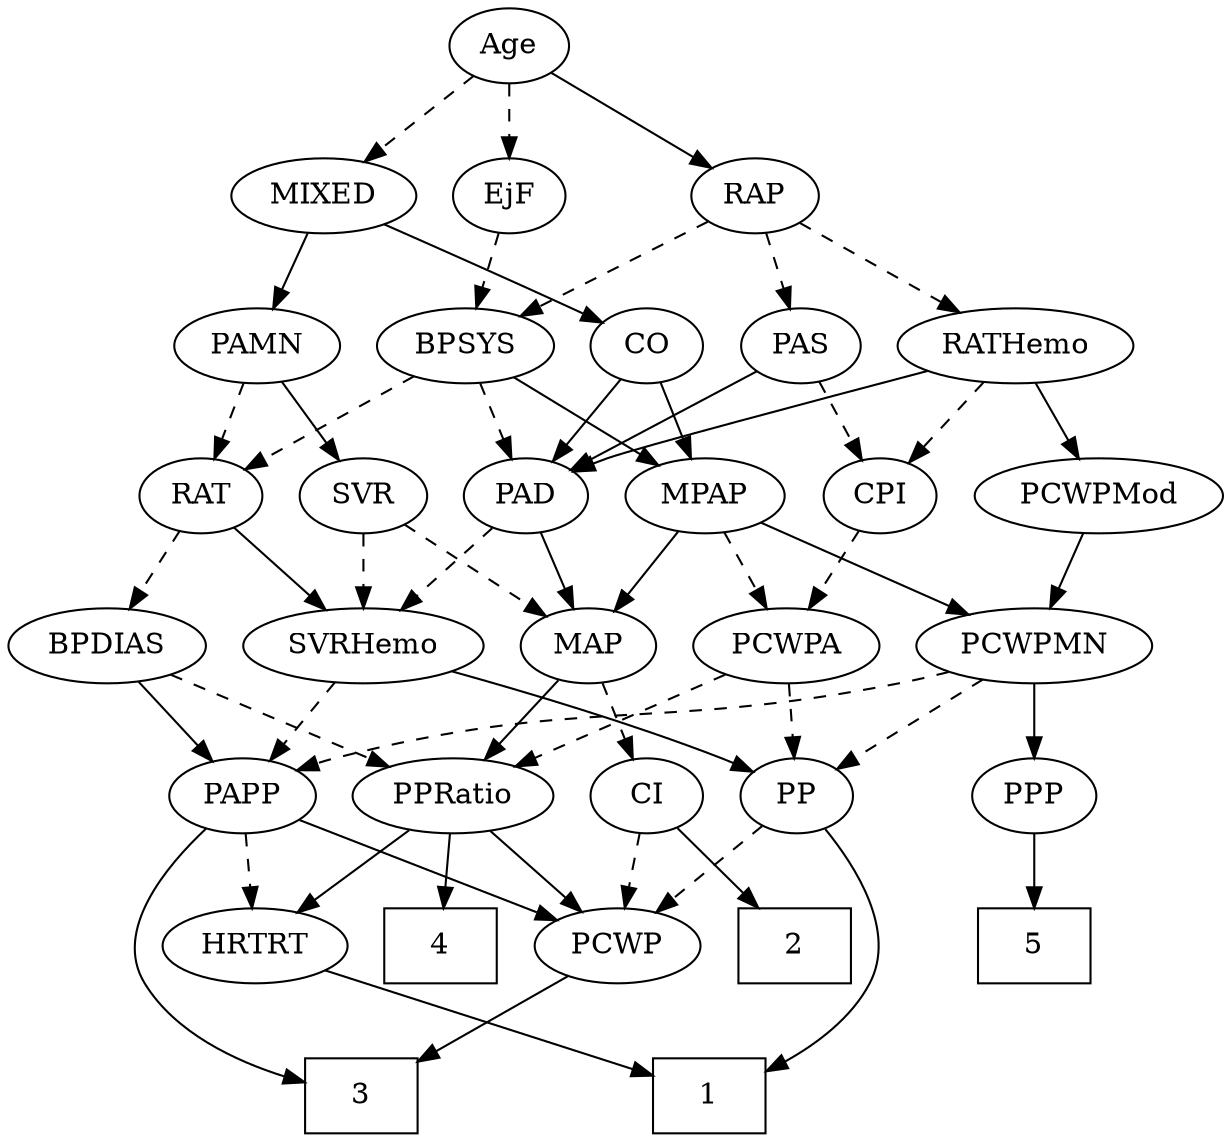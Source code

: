 strict digraph {
	graph [bb="0,0,538.24,540"];
	node [label="\N"];
	1	[height=0.5,
		pos="306.25,18",
		shape=box,
		width=0.75];
	2	[height=0.5,
		pos="341.25,90",
		shape=box,
		width=0.75];
	3	[height=0.5,
		pos="144.25,18",
		shape=box,
		width=0.75];
	4	[height=0.5,
		pos="181.25,90",
		shape=box,
		width=0.75];
	5	[height=0.5,
		pos="451.25,90",
		shape=box,
		width=0.75];
	Age	[height=0.5,
		pos="218.25,522",
		width=0.75];
	EjF	[height=0.5,
		pos="218.25,450",
		width=0.75];
	Age -> EjF	[pos="e,218.25,468.1 218.25,503.7 218.25,495.98 218.25,486.71 218.25,478.11",
		style=dashed];
	RAP	[height=0.5,
		pos="332.25,450",
		width=0.77632];
	Age -> RAP	[pos="e,312.43,463.17 237.58,509.13 255.74,497.98 283.11,481.17 303.76,468.49",
		style=solid];
	MIXED	[height=0.5,
		pos="133.25,450",
		width=1.1193];
	Age -> MIXED	[pos="e,151.65,466.16 201.86,507.5 189.84,497.61 173.27,483.96 159.43,472.56",
		style=dashed];
	BPSYS	[height=0.5,
		pos="198.25,378",
		width=1.0471];
	EjF -> BPSYS	[pos="e,203.18,396.28 213.4,432.05 211.18,424.26 208.48,414.82 205.98,406.08",
		style=dashed];
	RAP -> BPSYS	[pos="e,222.67,391.76 311.31,438.06 290.03,426.95 256.74,409.56 231.78,396.52",
		style=dashed];
	PAS	[height=0.5,
		pos="353.25,378",
		width=0.75];
	RAP -> PAS	[pos="e,348.21,395.79 337.33,432.05 339.73,424.06 342.65,414.33 345.33,405.4",
		style=dashed];
	RATHemo	[height=0.5,
		pos="447.25,378",
		width=1.3721];
	RAP -> RATHemo	[pos="e,422.95,393.79 352.02,436.97 369.13,426.55 394.24,411.27 414.38,399.01",
		style=dashed];
	CO	[height=0.5,
		pos="281.25,378",
		width=0.75];
	MIXED -> CO	[pos="e,259.92,389.09 160.05,436.32 185.57,424.25 223.94,406.1 250.65,393.47",
		style=solid];
	PAMN	[height=0.5,
		pos="106.25,378",
		width=1.011];
	MIXED -> PAMN	[pos="e,112.72,395.79 126.71,432.05 123.63,424.06 119.87,414.33 116.43,405.4",
		style=solid];
	MPAP	[height=0.5,
		pos="309.25,306",
		width=0.97491];
	PCWPA	[height=0.5,
		pos="341.25,234",
		width=1.1555];
	MPAP -> PCWPA	[pos="e,333.49,251.96 316.83,288.41 320.56,280.25 325.15,270.22 329.33,261.07",
		style=dashed];
	PCWPMN	[height=0.5,
		pos="451.25,234",
		width=1.3902];
	MPAP -> PCWPMN	[pos="e,422.76,249.04 333.66,292.97 355.69,282.1 388.44,265.96 413.79,253.46",
		style=solid];
	MAP	[height=0.5,
		pos="251.25,234",
		width=0.84854];
	MPAP -> MAP	[pos="e,264.36,250.82 296.09,289.12 288.67,280.17 279.26,268.81 270.98,258.81",
		style=solid];
	BPSYS -> MPAP	[pos="e,287.74,320.56 220.18,363.17 237.01,352.56 260.44,337.78 279.04,326.05",
		style=solid];
	PAD	[height=0.5,
		pos="227.25,306",
		width=0.79437];
	BPSYS -> PAD	[pos="e,220.29,323.79 205.27,360.05 208.61,351.97 212.7,342.12 216.43,333.11",
		style=dashed];
	RAT	[height=0.5,
		pos="79.246,306",
		width=0.75827];
	BPSYS -> RAT	[pos="e,98.963,318.6 175.3,363.5 156,352.15 128.33,335.87 107.64,323.7",
		style=dashed];
	SVRHemo	[height=0.5,
		pos="152.25,234",
		width=1.3902];
	PAD -> SVRHemo	[pos="e,169.34,250.95 211.71,290.5 201.67,281.13 188.38,268.73 176.92,258.03",
		style=dashed];
	PAD -> MAP	[pos="e,245.49,251.79 233.06,288.05 235.8,280.06 239.13,270.33 242.19,261.4",
		style=solid];
	CO -> MPAP	[pos="e,302.46,323.96 287.88,360.41 291.11,352.34 295.07,342.43 298.7,333.35",
		style=solid];
	CO -> PAD	[pos="e,239.2,322.49 269.26,361.46 262.27,352.4 253.31,340.79 245.46,330.61",
		style=solid];
	PAS -> PAD	[pos="e,248.28,318.69 333,365.75 312.49,354.36 280.53,336.6 257.11,323.59",
		style=solid];
	CPI	[height=0.5,
		pos="389.25,306",
		width=0.75];
	PAS -> CPI	[pos="e,380.94,323.15 361.6,360.76 365.96,352.28 371.39,341.71 376.29,332.2",
		style=dashed];
	PAMN -> RAT	[pos="e,85.722,323.79 99.71,360.05 96.626,352.06 92.874,342.33 89.429,333.4",
		style=dashed];
	SVR	[height=0.5,
		pos="152.25,306",
		width=0.77632];
	PAMN -> SVR	[pos="e,141.64,323.15 116.92,360.76 122.6,352.11 129.72,341.27 136.08,331.6",
		style=solid];
	RATHemo -> PAD	[pos="e,249.54,317.59 410.12,366.1 403.18,364.07 396,361.97 389.25,360 334.16,343.93 319.12,343.76 265.25,324 263.15,323.23 261.01,322.4 \
258.86,321.53",
		style=solid];
	RATHemo -> CPI	[pos="e,401.71,322.04 433.5,360.41 425.96,351.31 416.5,339.9 408.27,329.96",
		style=dashed];
	PCWPMod	[height=0.5,
		pos="486.25,306",
		width=1.4443];
	RATHemo -> PCWPMod	[pos="e,476.89,323.79 456.69,360.05 461.29,351.8 466.91,341.7 472.02,332.54",
		style=solid];
	CPI -> PCWPA	[pos="e,352.76,251.8 378.35,289.12 372.51,280.59 365.17,269.89 358.56,260.25",
		style=dashed];
	RAT -> SVRHemo	[pos="e,135.45,251.1 94.019,290.83 103.77,281.49 116.77,269.02 128.01,258.24",
		style=solid];
	BPDIAS	[height=0.5,
		pos="42.246,234",
		width=1.1735];
	RAT -> BPDIAS	[pos="e,51.038,251.63 70.665,288.76 66.246,280.4 60.755,270.02 55.781,260.61",
		style=dashed];
	SVR -> SVRHemo	[pos="e,152.25,252.1 152.25,287.7 152.25,279.98 152.25,270.71 152.25,262.11",
		style=dashed];
	SVR -> MAP	[pos="e,232.53,248.23 170.4,292.16 185.43,281.54 206.99,266.29 224.07,254.22",
		style=dashed];
	PCWPMod -> PCWPMN	[pos="e,459.64,251.79 477.77,288.05 473.69,279.89 468.7,269.91 464.16,260.82",
		style=solid];
	PP	[height=0.5,
		pos="341.25,162",
		width=0.75];
	PCWPA -> PP	[pos="e,341.25,180.1 341.25,215.7 341.25,207.98 341.25,198.71 341.25,190.11",
		style=dashed];
	PPRatio	[height=0.5,
		pos="184.25,162",
		width=1.1013];
	PCWPA -> PPRatio	[pos="e,211.55,175.17 313.18,220.49 287.34,208.97 248.88,191.82 220.68,179.24",
		style=dashed];
	PCWPMN -> PP	[pos="e,360.06,174.97 427.65,217.98 410.45,207.04 387.08,192.17 368.98,180.65",
		style=dashed];
	PPP	[height=0.5,
		pos="451.25,162",
		width=0.75];
	PCWPMN -> PPP	[pos="e,451.25,180.1 451.25,215.7 451.25,207.98 451.25,198.71 451.25,190.11",
		style=solid];
	PAPP	[height=0.5,
		pos="95.246,162",
		width=0.88464];
	PCWPMN -> PAPP	[pos="e,118.99,174.3 414.63,221.58 407.26,219.53 399.54,217.55 392.25,216 279.44,191.97 246.39,210.82 135.25,180 132.98,179.37 130.67,\
178.64 128.36,177.85",
		style=dashed];
	SVRHemo -> PP	[pos="e,320.09,173.45 188.82,221.56 220.08,211.49 266.07,195.98 305.25,180 307.07,179.26 308.93,178.47 310.81,177.65",
		style=solid];
	SVRHemo -> PAPP	[pos="e,108.27,178.99 138.74,216.41 131.54,207.57 122.55,196.53 114.62,186.79",
		style=dashed];
	BPDIAS -> PPRatio	[pos="e,158.14,175.87 68.955,219.83 91.609,208.67 124.28,192.56 149.06,180.34",
		style=dashed];
	BPDIAS -> PAPP	[pos="e,83.02,179.15 54.539,216.76 61.161,208.02 69.464,197.05 76.841,187.31",
		style=solid];
	MAP -> PPRatio	[pos="e,199.69,179.13 236.71,217.81 228,208.71 216.74,196.95 206.88,186.65",
		style=solid];
	CI	[height=0.5,
		pos="269.25,162",
		width=0.75];
	MAP -> CI	[pos="e,264.93,179.79 255.6,216.05 257.64,208.14 260.11,198.54 262.38,189.69",
		style=dashed];
	PP -> 1	[pos="e,333.32,31.283 355,146.19 369.9,128.27 389.95,97.329 377.25,72 369.72,56.998 355.72,45.157 342.12,36.507",
		style=solid];
	PCWP	[height=0.5,
		pos="261.25,90",
		width=0.97491];
	PP -> PCWP	[pos="e,278.4,106.01 325.44,147.17 314.2,137.34 298.89,123.93 286.03,112.69",
		style=dashed];
	PPP -> 5	[pos="e,451.25,108.1 451.25,143.7 451.25,135.98 451.25,126.71 451.25,118.11",
		style=solid];
	PPRatio -> 4	[pos="e,181.98,108.1 183.5,143.7 183.17,135.98 182.78,126.71 182.41,118.11",
		style=solid];
	PPRatio -> PCWP	[pos="e,244.73,106.01 201.34,145.46 211.85,135.91 225.48,123.51 237.09,112.96",
		style=solid];
	HRTRT	[height=0.5,
		pos="96.246,90",
		width=1.1013];
	PPRatio -> HRTRT	[pos="e,115,105.92 165.15,145.81 152.84,136.02 136.66,123.15 123.07,112.34",
		style=solid];
	PCWP -> 3	[pos="e,171.51,35.311 239.24,75.834 222.67,65.919 199.59,52.112 180.33,40.589",
		style=solid];
	CI -> 2	[pos="e,323.64,108.11 283.82,146.83 293.16,137.75 305.54,125.71 316.42,115.14",
		style=solid];
	CI -> PCWP	[pos="e,263.2,108.1 267.27,143.7 266.39,135.98 265.33,126.71 264.34,118.11",
		style=dashed];
	PAPP -> 3	[pos="e,117.05,25.571 77.01,146.94 66.101,137.32 53.23,123.52 47.246,108 41.491,93.071 39.084,85.761 47.246,72 60.235,50.101 85.816,36.665 \
107.45,28.802",
		style=solid];
	PAPP -> PCWP	[pos="e,234.69,102.14 120.21,150.38 125.19,148.26 130.38,146.06 135.25,144 165.54,131.19 199.97,116.72 225.17,106.13",
		style=solid];
	PAPP -> HRTRT	[pos="e,96.002,108.1 95.493,143.7 95.604,135.98 95.736,126.71 95.859,118.11",
		style=dashed];
	HRTRT -> 1	[pos="e,279.14,27.777 126.8,78.315 132.91,76.204 139.28,74.018 145.25,72 187.82,57.61 236.89,41.529 269.55,30.895",
		style=solid];
}

